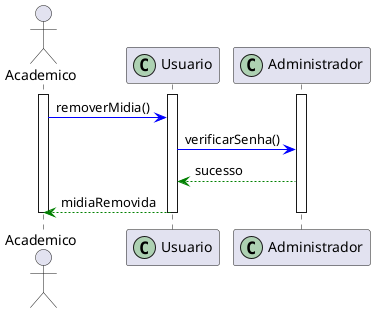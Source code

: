 @startuml remover-midia
actor Academico

participant Usuario << (C,#ADD1B2) >>
participant Administrador << (C,#ADD1B2) >>

activate Academico
activate Usuario
activate Administrador

Academico -[#blue]> Usuario: removerMidia()

Usuario -[#blue]> Administrador: verificarSenha()
Administrador -[#green]-> Usuario: sucesso

Usuario -[#green]-> Academico: midiaRemovida

deactivate Administrador
deactivate Usuario
deactivate Academico
@enduml